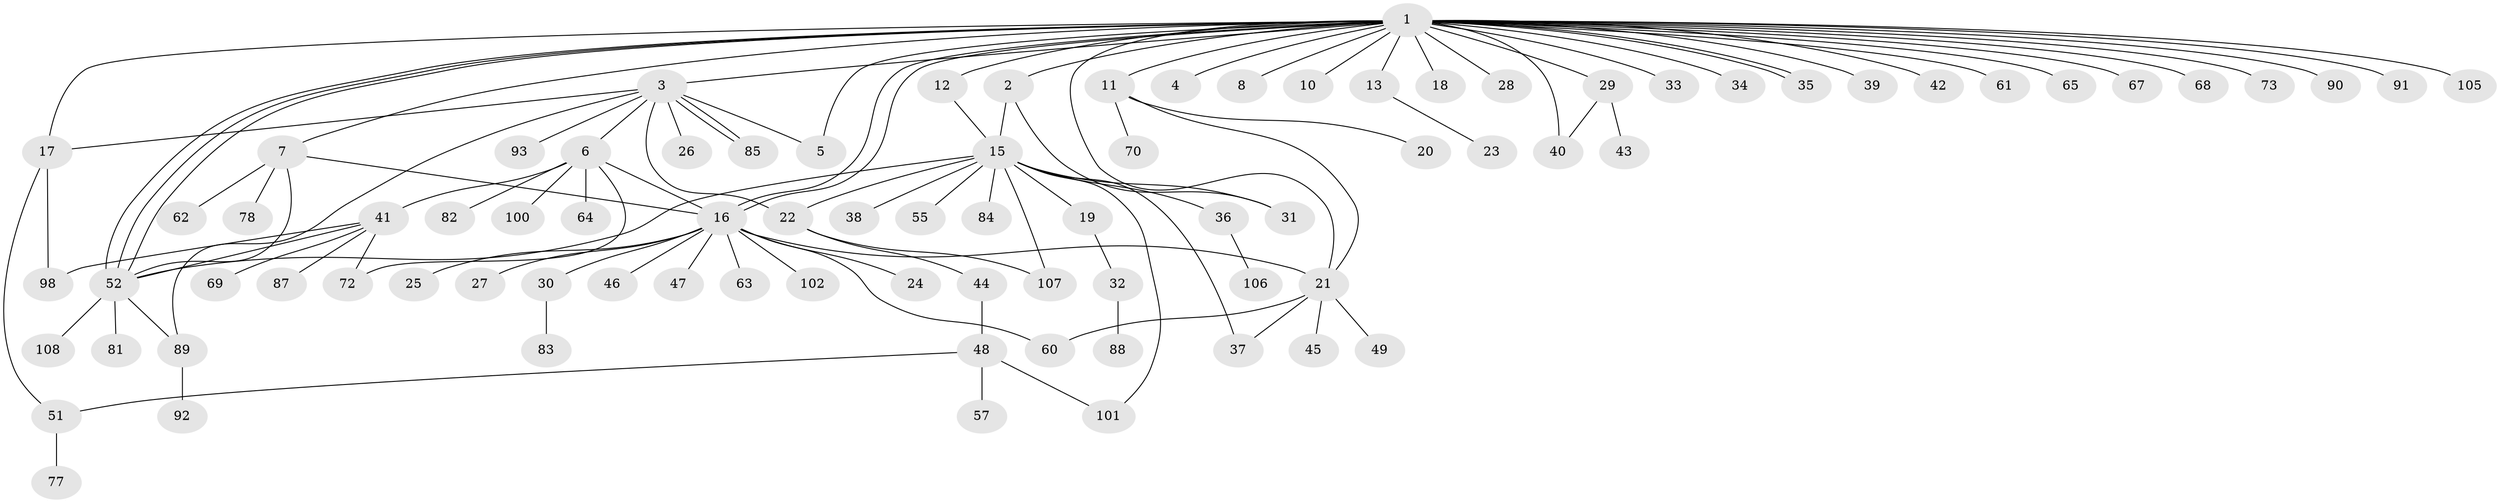 // original degree distribution, {38: 0.009259259259259259, 2: 0.21296296296296297, 11: 0.009259259259259259, 1: 0.5462962962962963, 3: 0.08333333333333333, 4: 0.07407407407407407, 6: 0.018518518518518517, 12: 0.009259259259259259, 15: 0.009259259259259259, 5: 0.018518518518518517, 8: 0.009259259259259259}
// Generated by graph-tools (version 1.1) at 2025/11/02/27/25 16:11:16]
// undirected, 85 vertices, 110 edges
graph export_dot {
graph [start="1"]
  node [color=gray90,style=filled];
  1 [super="+56"];
  2 [super="+9"];
  3 [super="+99"];
  4;
  5;
  6 [super="+14"];
  7 [super="+54"];
  8;
  10;
  11 [super="+66"];
  12;
  13 [super="+97"];
  15 [super="+103"];
  16 [super="+104"];
  17;
  18;
  19 [super="+58"];
  20;
  21 [super="+75"];
  22;
  23;
  24;
  25;
  26;
  27;
  28;
  29 [super="+50"];
  30 [super="+80"];
  31 [super="+76"];
  32 [super="+59"];
  33;
  34;
  35;
  36 [super="+94"];
  37;
  38;
  39;
  40 [super="+86"];
  41 [super="+95"];
  42;
  43;
  44;
  45 [super="+79"];
  46;
  47;
  48 [super="+53"];
  49;
  51;
  52 [super="+71"];
  55;
  57;
  60;
  61;
  62;
  63;
  64;
  65;
  67;
  68;
  69;
  70;
  72 [super="+74"];
  73;
  77;
  78;
  81;
  82;
  83;
  84;
  85;
  87;
  88;
  89 [super="+96"];
  90;
  91;
  92;
  93;
  98;
  100;
  101;
  102;
  105;
  106;
  107;
  108;
  1 -- 2;
  1 -- 3;
  1 -- 4;
  1 -- 5;
  1 -- 7;
  1 -- 8;
  1 -- 10;
  1 -- 11;
  1 -- 12;
  1 -- 13;
  1 -- 16;
  1 -- 16;
  1 -- 17;
  1 -- 18;
  1 -- 28;
  1 -- 29;
  1 -- 33;
  1 -- 34;
  1 -- 35;
  1 -- 35;
  1 -- 39;
  1 -- 42;
  1 -- 52 [weight=2];
  1 -- 52;
  1 -- 52;
  1 -- 61;
  1 -- 65;
  1 -- 67;
  1 -- 68;
  1 -- 73;
  1 -- 90;
  1 -- 91;
  1 -- 105;
  1 -- 21;
  1 -- 40;
  2 -- 15;
  2 -- 31;
  3 -- 5;
  3 -- 6;
  3 -- 17;
  3 -- 22;
  3 -- 26;
  3 -- 85;
  3 -- 85;
  3 -- 89;
  3 -- 93;
  6 -- 72;
  6 -- 64;
  6 -- 16;
  6 -- 82;
  6 -- 100;
  6 -- 41;
  7 -- 16;
  7 -- 62;
  7 -- 52;
  7 -- 78;
  11 -- 20;
  11 -- 70;
  11 -- 21;
  12 -- 15;
  13 -- 23;
  15 -- 19;
  15 -- 22;
  15 -- 31;
  15 -- 36;
  15 -- 37;
  15 -- 38;
  15 -- 55;
  15 -- 84;
  15 -- 101;
  15 -- 107;
  15 -- 52;
  16 -- 21;
  16 -- 24;
  16 -- 25;
  16 -- 27;
  16 -- 30;
  16 -- 46;
  16 -- 47;
  16 -- 60;
  16 -- 63;
  16 -- 102;
  17 -- 51;
  17 -- 98;
  19 -- 32;
  21 -- 37;
  21 -- 45;
  21 -- 49;
  21 -- 60;
  22 -- 44;
  22 -- 107;
  29 -- 40;
  29 -- 43;
  30 -- 83;
  32 -- 88;
  36 -- 106;
  41 -- 69;
  41 -- 72;
  41 -- 87;
  41 -- 98;
  41 -- 52;
  44 -- 48;
  48 -- 51;
  48 -- 101;
  48 -- 57;
  51 -- 77;
  52 -- 89;
  52 -- 81;
  52 -- 108;
  89 -- 92;
}
